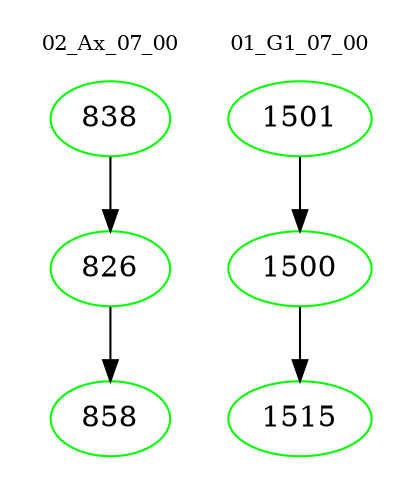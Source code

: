 digraph{
subgraph cluster_0 {
color = white
label = "02_Ax_07_00";
fontsize=10;
T0_838 [label="838", color="green"]
T0_838 -> T0_826 [color="black"]
T0_826 [label="826", color="green"]
T0_826 -> T0_858 [color="black"]
T0_858 [label="858", color="green"]
}
subgraph cluster_1 {
color = white
label = "01_G1_07_00";
fontsize=10;
T1_1501 [label="1501", color="green"]
T1_1501 -> T1_1500 [color="black"]
T1_1500 [label="1500", color="green"]
T1_1500 -> T1_1515 [color="black"]
T1_1515 [label="1515", color="green"]
}
}

